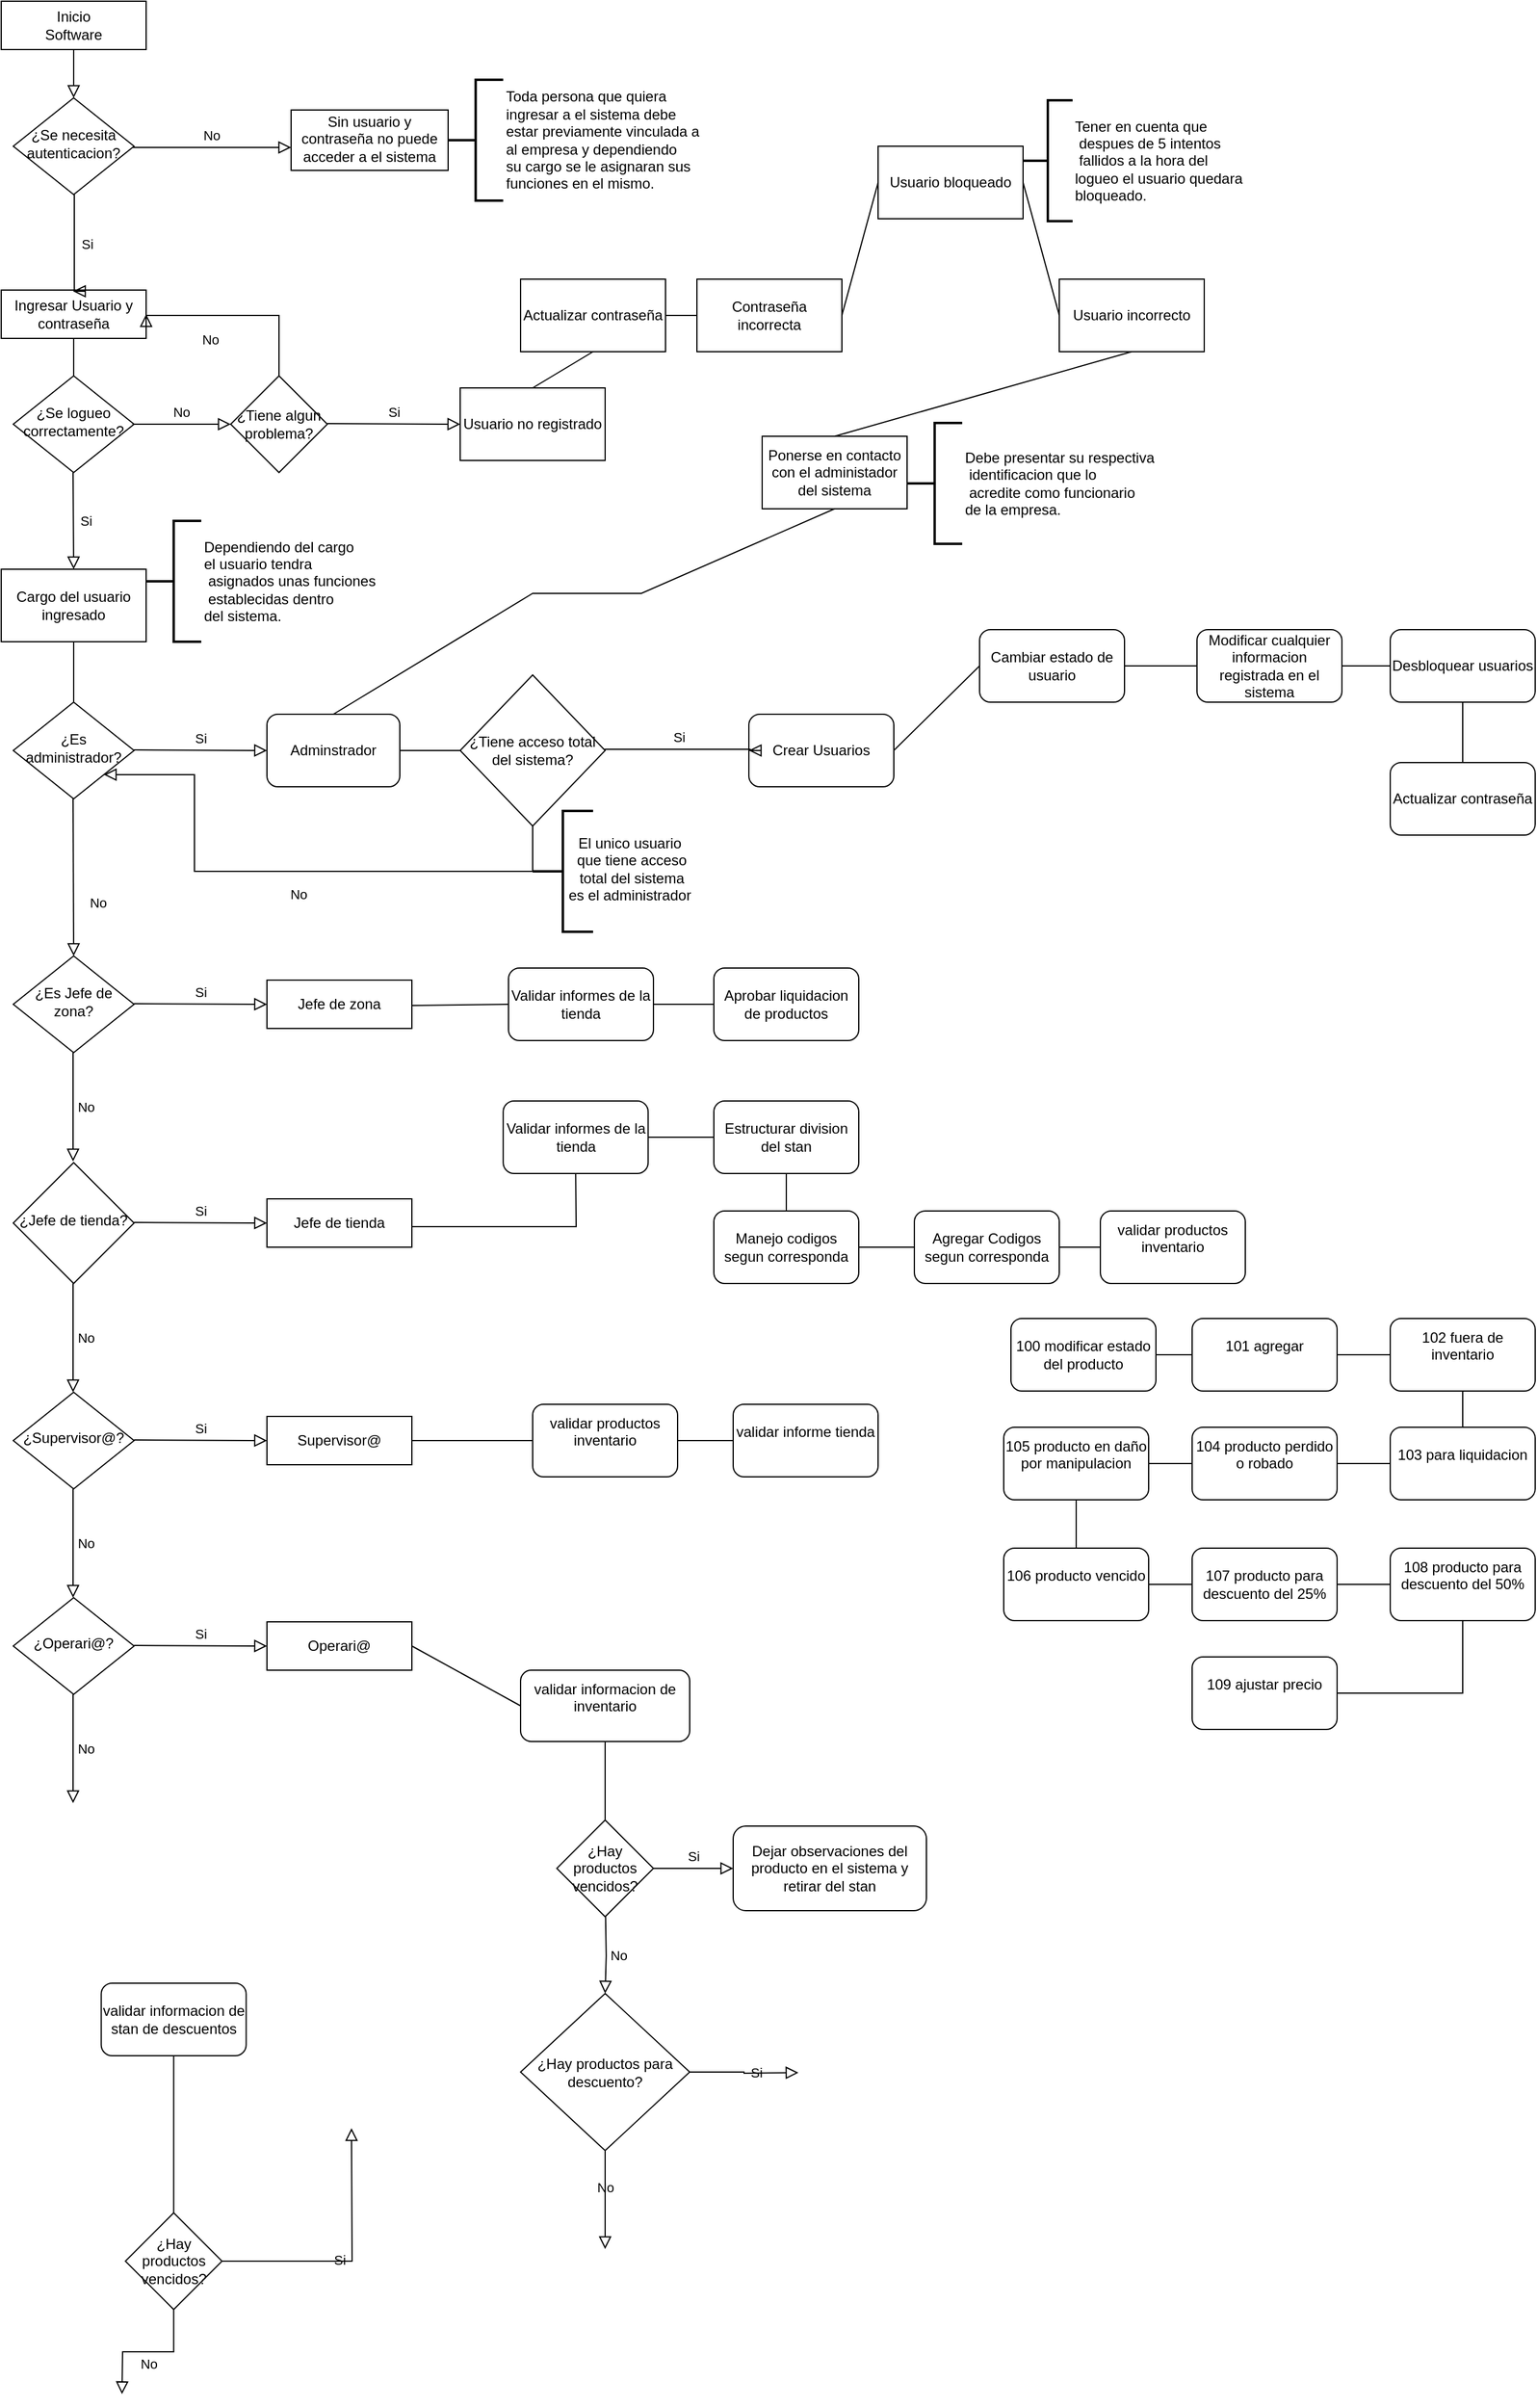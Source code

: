 <mxfile version="20.8.16" type="device"><diagram id="C5RBs43oDa-KdzZeNtuy" name="Page-1"><mxGraphModel dx="1551" dy="911" grid="1" gridSize="10" guides="1" tooltips="1" connect="1" arrows="1" fold="1" page="1" pageScale="1" pageWidth="827" pageHeight="1169" math="0" shadow="0"><root><mxCell id="WIyWlLk6GJQsqaUBKTNV-0"/><mxCell id="WIyWlLk6GJQsqaUBKTNV-1" parent="WIyWlLk6GJQsqaUBKTNV-0"/><mxCell id="WIyWlLk6GJQsqaUBKTNV-5" value="No" style="edgeStyle=orthogonalEdgeStyle;rounded=0;html=1;jettySize=auto;orthogonalLoop=1;fontSize=11;endArrow=block;endFill=0;endSize=8;strokeWidth=1;shadow=0;labelBackgroundColor=none;" parent="WIyWlLk6GJQsqaUBKTNV-1" source="WIyWlLk6GJQsqaUBKTNV-6" edge="1"><mxGeometry y="10" relative="1" as="geometry"><mxPoint as="offset"/><mxPoint x="280" y="161" as="targetPoint"/><Array as="points"><mxPoint x="218.75" y="161"/><mxPoint x="218.75" y="161"/></Array></mxGeometry></mxCell><mxCell id="WIyWlLk6GJQsqaUBKTNV-2" value="" style="rounded=0;html=1;jettySize=auto;orthogonalLoop=1;fontSize=11;endArrow=block;endFill=0;endSize=8;strokeWidth=1;shadow=0;labelBackgroundColor=none;edgeStyle=orthogonalEdgeStyle;" parent="WIyWlLk6GJQsqaUBKTNV-1" source="WIyWlLk6GJQsqaUBKTNV-3" target="WIyWlLk6GJQsqaUBKTNV-6" edge="1"><mxGeometry relative="1" as="geometry"/></mxCell><mxCell id="WIyWlLk6GJQsqaUBKTNV-3" value="Inicio&lt;br&gt;Software" style="rounded=0;whiteSpace=wrap;html=1;fontSize=12;glass=0;strokeWidth=1;shadow=0;" parent="WIyWlLk6GJQsqaUBKTNV-1" vertex="1"><mxGeometry x="40" y="40" width="120" height="40" as="geometry"/></mxCell><mxCell id="WIyWlLk6GJQsqaUBKTNV-6" value="¿Se necesita&lt;br&gt;autenticacion?" style="rhombus;whiteSpace=wrap;html=1;shadow=0;fontFamily=Helvetica;fontSize=12;align=center;strokeWidth=1;spacing=6;spacingTop=-4;rounded=0;" parent="WIyWlLk6GJQsqaUBKTNV-1" vertex="1"><mxGeometry x="50" y="120" width="100" height="80" as="geometry"/></mxCell><mxCell id="WIyWlLk6GJQsqaUBKTNV-8" value="No" style="rounded=0;html=1;jettySize=auto;orthogonalLoop=1;fontSize=11;endArrow=block;endFill=0;endSize=8;strokeWidth=1;shadow=0;labelBackgroundColor=none;edgeStyle=orthogonalEdgeStyle;entryX=0.5;entryY=0;entryDx=0;entryDy=0;" parent="WIyWlLk6GJQsqaUBKTNV-1" target="AywDDkp_GSxZRNibe_a4-70" edge="1"><mxGeometry x="0.333" y="20" relative="1" as="geometry"><mxPoint as="offset"/><mxPoint x="99.5" y="699" as="sourcePoint"/><mxPoint x="99.5" y="759" as="targetPoint"/></mxGeometry></mxCell><mxCell id="WIyWlLk6GJQsqaUBKTNV-10" value="¿Es administrador?" style="rhombus;whiteSpace=wrap;html=1;shadow=0;fontFamily=Helvetica;fontSize=12;align=center;strokeWidth=1;spacing=6;spacingTop=-4;rounded=0;" parent="WIyWlLk6GJQsqaUBKTNV-1" vertex="1"><mxGeometry x="50" y="620" width="100" height="80" as="geometry"/></mxCell><mxCell id="WIyWlLk6GJQsqaUBKTNV-11" value="Jefe de tienda" style="rounded=0;whiteSpace=wrap;html=1;fontSize=12;glass=0;strokeWidth=1;shadow=0;" parent="WIyWlLk6GJQsqaUBKTNV-1" vertex="1"><mxGeometry x="260" y="1031" width="120" height="40" as="geometry"/></mxCell><mxCell id="AywDDkp_GSxZRNibe_a4-31" value="Jefe de zona" style="rounded=0;whiteSpace=wrap;html=1;fontSize=12;glass=0;strokeWidth=1;shadow=0;" parent="WIyWlLk6GJQsqaUBKTNV-1" vertex="1"><mxGeometry x="260" y="850" width="120" height="40" as="geometry"/></mxCell><mxCell id="AywDDkp_GSxZRNibe_a4-33" value="No" style="edgeStyle=orthogonalEdgeStyle;rounded=0;html=1;jettySize=auto;orthogonalLoop=1;fontSize=11;endArrow=block;endFill=0;endSize=8;strokeWidth=1;shadow=0;labelBackgroundColor=none;exitX=0.5;exitY=1;exitDx=0;exitDy=0;" parent="WIyWlLk6GJQsqaUBKTNV-1" edge="1"><mxGeometry y="10" relative="1" as="geometry"><mxPoint as="offset"/><mxPoint x="99.5" y="910" as="sourcePoint"/><mxPoint x="99.5" y="1000" as="targetPoint"/><Array as="points"><mxPoint x="99.5" y="940"/></Array></mxGeometry></mxCell><mxCell id="AywDDkp_GSxZRNibe_a4-42" value="Ingresar Usuario y contraseña" style="rounded=0;whiteSpace=wrap;html=1;fontSize=12;glass=0;strokeWidth=1;shadow=0;" parent="WIyWlLk6GJQsqaUBKTNV-1" vertex="1"><mxGeometry x="40" y="279" width="120" height="40" as="geometry"/></mxCell><mxCell id="AywDDkp_GSxZRNibe_a4-44" value="¿Se logueo correctamente?" style="rhombus;whiteSpace=wrap;html=1;shadow=0;fontFamily=Helvetica;fontSize=12;align=center;strokeWidth=1;spacing=6;spacingTop=-4;rounded=0;" parent="WIyWlLk6GJQsqaUBKTNV-1" vertex="1"><mxGeometry x="50" y="350" width="100" height="80" as="geometry"/></mxCell><mxCell id="AywDDkp_GSxZRNibe_a4-46" value="Si" style="edgeStyle=orthogonalEdgeStyle;rounded=0;html=1;jettySize=auto;orthogonalLoop=1;fontSize=11;endArrow=block;endFill=0;endSize=8;strokeWidth=1;shadow=0;labelBackgroundColor=none;" parent="WIyWlLk6GJQsqaUBKTNV-1" edge="1"><mxGeometry y="10" relative="1" as="geometry"><mxPoint as="offset"/><mxPoint x="99.5" y="431" as="sourcePoint"/><mxPoint x="100" y="510" as="targetPoint"/><Array as="points"><mxPoint x="99.5" y="430"/></Array></mxGeometry></mxCell><mxCell id="AywDDkp_GSxZRNibe_a4-48" value="¿Supervisor@?" style="rhombus;whiteSpace=wrap;html=1;shadow=0;fontFamily=Helvetica;fontSize=12;align=center;strokeWidth=1;spacing=6;spacingTop=-4;rounded=0;" parent="WIyWlLk6GJQsqaUBKTNV-1" vertex="1"><mxGeometry x="50" y="1191" width="100" height="80" as="geometry"/></mxCell><mxCell id="AywDDkp_GSxZRNibe_a4-49" value="Sin usuario y contraseña no puede acceder a el sistema" style="rounded=0;whiteSpace=wrap;html=1;fontSize=12;glass=0;strokeWidth=1;shadow=0;verticalAlign=middle;align=center;spacingTop=1;spacing=2;spacingBottom=3;" parent="WIyWlLk6GJQsqaUBKTNV-1" vertex="1"><mxGeometry x="280" y="130" width="130" height="50" as="geometry"/></mxCell><mxCell id="AywDDkp_GSxZRNibe_a4-51" value="Si" style="edgeStyle=orthogonalEdgeStyle;rounded=0;html=1;jettySize=auto;orthogonalLoop=1;fontSize=11;endArrow=block;endFill=0;endSize=8;strokeWidth=1;shadow=0;labelBackgroundColor=none;" parent="WIyWlLk6GJQsqaUBKTNV-1" edge="1"><mxGeometry y="10" relative="1" as="geometry"><mxPoint as="offset"/><mxPoint x="100.5" y="200" as="sourcePoint"/><mxPoint x="99.5" y="280" as="targetPoint"/><Array as="points"><mxPoint x="100.5" y="261"/><mxPoint x="100.5" y="270"/></Array></mxGeometry></mxCell><mxCell id="AywDDkp_GSxZRNibe_a4-55" value="No" style="edgeStyle=orthogonalEdgeStyle;rounded=0;html=1;jettySize=auto;orthogonalLoop=1;fontSize=11;endArrow=block;endFill=0;endSize=8;strokeWidth=1;shadow=0;labelBackgroundColor=none;" parent="WIyWlLk6GJQsqaUBKTNV-1" edge="1"><mxGeometry y="10" relative="1" as="geometry"><mxPoint as="offset"/><mxPoint x="148.75" y="390" as="sourcePoint"/><mxPoint x="230" y="390" as="targetPoint"/><Array as="points"><mxPoint x="218.75" y="390"/><mxPoint x="218.75" y="390"/></Array></mxGeometry></mxCell><mxCell id="AywDDkp_GSxZRNibe_a4-64" value="Cargo del usuario ingresado" style="rounded=0;whiteSpace=wrap;html=1;" parent="WIyWlLk6GJQsqaUBKTNV-1" vertex="1"><mxGeometry x="40" y="510" width="120" height="60" as="geometry"/></mxCell><mxCell id="AywDDkp_GSxZRNibe_a4-66" value="" style="endArrow=none;html=1;rounded=0;labelBackgroundColor=none;labelBorderColor=none;endSize=8;exitX=0.5;exitY=0;exitDx=0;exitDy=0;" parent="WIyWlLk6GJQsqaUBKTNV-1" source="WIyWlLk6GJQsqaUBKTNV-10" edge="1"><mxGeometry width="50" height="50" relative="1" as="geometry"><mxPoint x="50" y="620" as="sourcePoint"/><mxPoint x="100" y="570" as="targetPoint"/></mxGeometry></mxCell><mxCell id="AywDDkp_GSxZRNibe_a4-67" value="" style="endArrow=none;html=1;rounded=0;labelBackgroundColor=none;labelBorderColor=none;endSize=8;exitX=0.5;exitY=0;exitDx=0;exitDy=0;" parent="WIyWlLk6GJQsqaUBKTNV-1" source="AywDDkp_GSxZRNibe_a4-44" edge="1"><mxGeometry width="50" height="50" relative="1" as="geometry"><mxPoint x="50" y="369" as="sourcePoint"/><mxPoint x="100" y="319" as="targetPoint"/></mxGeometry></mxCell><mxCell id="AywDDkp_GSxZRNibe_a4-69" value="Si" style="edgeStyle=orthogonalEdgeStyle;rounded=0;html=1;jettySize=auto;orthogonalLoop=1;fontSize=11;endArrow=block;endFill=0;endSize=8;strokeWidth=1;shadow=0;labelBackgroundColor=none;" parent="WIyWlLk6GJQsqaUBKTNV-1" edge="1"><mxGeometry y="10" relative="1" as="geometry"><mxPoint as="offset"/><mxPoint x="150" y="659.5" as="sourcePoint"/><mxPoint x="260" y="660" as="targetPoint"/><Array as="points"><mxPoint x="150" y="659.5"/></Array></mxGeometry></mxCell><mxCell id="AywDDkp_GSxZRNibe_a4-70" value="¿Es Jefe de zona?" style="rhombus;whiteSpace=wrap;html=1;shadow=0;fontFamily=Helvetica;fontSize=12;align=center;strokeWidth=1;spacing=6;spacingTop=-4;rounded=0;" parent="WIyWlLk6GJQsqaUBKTNV-1" vertex="1"><mxGeometry x="50" y="830" width="100" height="80" as="geometry"/></mxCell><mxCell id="AywDDkp_GSxZRNibe_a4-71" value="¿Jefe de tienda?" style="rhombus;whiteSpace=wrap;html=1;shadow=0;fontFamily=Helvetica;fontSize=12;align=center;strokeWidth=1;spacing=6;spacingTop=-4;rounded=0;" parent="WIyWlLk6GJQsqaUBKTNV-1" vertex="1"><mxGeometry x="50" y="1001" width="100" height="100" as="geometry"/></mxCell><mxCell id="AywDDkp_GSxZRNibe_a4-72" value="Si" style="edgeStyle=orthogonalEdgeStyle;rounded=0;html=1;jettySize=auto;orthogonalLoop=1;fontSize=11;endArrow=block;endFill=0;endSize=8;strokeWidth=1;shadow=0;labelBackgroundColor=none;" parent="WIyWlLk6GJQsqaUBKTNV-1" edge="1"><mxGeometry y="10" relative="1" as="geometry"><mxPoint as="offset"/><mxPoint x="150" y="1050.5" as="sourcePoint"/><mxPoint x="260" y="1051" as="targetPoint"/><Array as="points"><mxPoint x="150" y="1050.5"/></Array></mxGeometry></mxCell><mxCell id="AywDDkp_GSxZRNibe_a4-73" value="Ponerse en contacto con el administador del sistema" style="rounded=0;whiteSpace=wrap;html=1;" parent="WIyWlLk6GJQsqaUBKTNV-1" vertex="1"><mxGeometry x="670" y="400" width="120" height="60" as="geometry"/></mxCell><mxCell id="AywDDkp_GSxZRNibe_a4-74" value="" style="endArrow=none;html=1;rounded=0;labelBackgroundColor=none;labelBorderColor=none;endSize=8;entryX=0.5;entryY=0;entryDx=0;entryDy=0;exitX=0.5;exitY=1;exitDx=0;exitDy=0;" parent="WIyWlLk6GJQsqaUBKTNV-1" source="NuuRzD-1dAyVpYUqXHsM-1" target="AywDDkp_GSxZRNibe_a4-73" edge="1"><mxGeometry width="50" height="50" relative="1" as="geometry"><mxPoint x="690" y="380" as="sourcePoint"/><mxPoint x="690" y="390" as="targetPoint"/></mxGeometry></mxCell><mxCell id="AywDDkp_GSxZRNibe_a4-75" value="" style="endArrow=none;html=1;rounded=0;labelBackgroundColor=none;labelBorderColor=none;endSize=8;entryX=0.5;entryY=1;entryDx=0;entryDy=0;exitX=0.5;exitY=0;exitDx=0;exitDy=0;" parent="WIyWlLk6GJQsqaUBKTNV-1" source="NuuRzD-1dAyVpYUqXHsM-20" target="AywDDkp_GSxZRNibe_a4-73" edge="1"><mxGeometry width="50" height="50" relative="1" as="geometry"><mxPoint x="430" y="620" as="sourcePoint"/><mxPoint x="500" y="610" as="targetPoint"/><Array as="points"><mxPoint x="480" y="530"/><mxPoint x="570" y="530"/></Array></mxGeometry></mxCell><mxCell id="AywDDkp_GSxZRNibe_a4-76" value="Si" style="edgeStyle=orthogonalEdgeStyle;rounded=0;html=1;jettySize=auto;orthogonalLoop=1;fontSize=11;endArrow=block;endFill=0;endSize=8;strokeWidth=1;shadow=0;labelBackgroundColor=none;" parent="WIyWlLk6GJQsqaUBKTNV-1" edge="1"><mxGeometry y="10" relative="1" as="geometry"><mxPoint as="offset"/><mxPoint x="150" y="869.5" as="sourcePoint"/><mxPoint x="260" y="870" as="targetPoint"/><Array as="points"><mxPoint x="150" y="869.5"/></Array></mxGeometry></mxCell><mxCell id="AywDDkp_GSxZRNibe_a4-84" value="No" style="edgeStyle=orthogonalEdgeStyle;rounded=0;html=1;jettySize=auto;orthogonalLoop=1;fontSize=11;endArrow=block;endFill=0;endSize=8;strokeWidth=1;shadow=0;labelBackgroundColor=none;exitX=0.5;exitY=1;exitDx=0;exitDy=0;" parent="WIyWlLk6GJQsqaUBKTNV-1" edge="1"><mxGeometry y="10" relative="1" as="geometry"><mxPoint as="offset"/><mxPoint x="99.5" y="1101" as="sourcePoint"/><mxPoint x="99.5" y="1191" as="targetPoint"/><Array as="points"><mxPoint x="99.5" y="1131"/></Array></mxGeometry></mxCell><mxCell id="cdywGswCyB3zJ13RtOUI-12" value="No" style="edgeStyle=orthogonalEdgeStyle;rounded=0;html=1;jettySize=auto;orthogonalLoop=1;fontSize=11;endArrow=block;endFill=0;endSize=8;strokeWidth=1;shadow=0;labelBackgroundColor=none;exitX=0.5;exitY=1;exitDx=0;exitDy=0;" parent="WIyWlLk6GJQsqaUBKTNV-1" edge="1"><mxGeometry y="10" relative="1" as="geometry"><mxPoint as="offset"/><mxPoint x="99.5" y="1271" as="sourcePoint"/><mxPoint x="99.5" y="1361" as="targetPoint"/><Array as="points"><mxPoint x="99.5" y="1301"/></Array></mxGeometry></mxCell><mxCell id="cdywGswCyB3zJ13RtOUI-13" value="Supervisor@" style="rounded=0;whiteSpace=wrap;html=1;fontSize=12;glass=0;strokeWidth=1;shadow=0;" parent="WIyWlLk6GJQsqaUBKTNV-1" vertex="1"><mxGeometry x="260" y="1211" width="120" height="40" as="geometry"/></mxCell><mxCell id="cdywGswCyB3zJ13RtOUI-15" value="Si" style="edgeStyle=orthogonalEdgeStyle;rounded=0;html=1;jettySize=auto;orthogonalLoop=1;fontSize=11;endArrow=block;endFill=0;endSize=8;strokeWidth=1;shadow=0;labelBackgroundColor=none;" parent="WIyWlLk6GJQsqaUBKTNV-1" edge="1"><mxGeometry y="10" relative="1" as="geometry"><mxPoint as="offset"/><mxPoint x="150" y="1230.5" as="sourcePoint"/><mxPoint x="260" y="1231" as="targetPoint"/><Array as="points"><mxPoint x="150" y="1230.5"/></Array></mxGeometry></mxCell><mxCell id="cdywGswCyB3zJ13RtOUI-16" value="Debe presentar su respectiva&lt;br&gt;&amp;nbsp;identificacion que lo&lt;br&gt;&amp;nbsp;acredite como funcionario&amp;nbsp;&lt;br&gt;de la empresa." style="strokeWidth=2;html=1;shape=mxgraph.flowchart.annotation_2;align=left;labelPosition=right;pointerEvents=1;rounded=0;rotation=0;" parent="WIyWlLk6GJQsqaUBKTNV-1" vertex="1"><mxGeometry x="790" y="389" width="45.61" height="100" as="geometry"/></mxCell><mxCell id="cdywGswCyB3zJ13RtOUI-19" value="Toda persona que quiera &lt;br&gt;ingresar a el sistema debe &lt;br&gt;estar previamente vinculada a &lt;br&gt;al empresa y dependiendo &lt;br&gt;su cargo se le asignaran sus&lt;br&gt;funciones en el mismo." style="strokeWidth=2;html=1;shape=mxgraph.flowchart.annotation_2;align=left;labelPosition=right;pointerEvents=1;rounded=0;rotation=0;" parent="WIyWlLk6GJQsqaUBKTNV-1" vertex="1"><mxGeometry x="410" y="105" width="45.61" height="100" as="geometry"/></mxCell><mxCell id="cdywGswCyB3zJ13RtOUI-20" value="¿Operari@?" style="rhombus;whiteSpace=wrap;html=1;shadow=0;fontFamily=Helvetica;fontSize=12;align=center;strokeWidth=1;spacing=6;spacingTop=-4;rounded=0;" parent="WIyWlLk6GJQsqaUBKTNV-1" vertex="1"><mxGeometry x="50" y="1361" width="100" height="80" as="geometry"/></mxCell><mxCell id="cdywGswCyB3zJ13RtOUI-21" value="No" style="edgeStyle=orthogonalEdgeStyle;rounded=0;html=1;jettySize=auto;orthogonalLoop=1;fontSize=11;endArrow=block;endFill=0;endSize=8;strokeWidth=1;shadow=0;labelBackgroundColor=none;exitX=0.5;exitY=1;exitDx=0;exitDy=0;" parent="WIyWlLk6GJQsqaUBKTNV-1" edge="1"><mxGeometry y="10" relative="1" as="geometry"><mxPoint as="offset"/><mxPoint x="99.5" y="1441" as="sourcePoint"/><mxPoint x="99.5" y="1531" as="targetPoint"/><Array as="points"><mxPoint x="99.5" y="1471"/></Array></mxGeometry></mxCell><mxCell id="cdywGswCyB3zJ13RtOUI-22" value="Operari@" style="rounded=0;whiteSpace=wrap;html=1;fontSize=12;glass=0;strokeWidth=1;shadow=0;" parent="WIyWlLk6GJQsqaUBKTNV-1" vertex="1"><mxGeometry x="260" y="1381" width="120" height="40" as="geometry"/></mxCell><mxCell id="cdywGswCyB3zJ13RtOUI-24" value="Si" style="edgeStyle=orthogonalEdgeStyle;rounded=0;html=1;jettySize=auto;orthogonalLoop=1;fontSize=11;endArrow=block;endFill=0;endSize=8;strokeWidth=1;shadow=0;labelBackgroundColor=none;" parent="WIyWlLk6GJQsqaUBKTNV-1" edge="1"><mxGeometry y="10" relative="1" as="geometry"><mxPoint as="offset"/><mxPoint x="150" y="1400.5" as="sourcePoint"/><mxPoint x="260" y="1401" as="targetPoint"/><Array as="points"><mxPoint x="150" y="1400.5"/></Array></mxGeometry></mxCell><mxCell id="cdywGswCyB3zJ13RtOUI-26" value="Tener en cuenta que&lt;br&gt;&amp;nbsp;despues de 5 intentos&lt;br&gt;&amp;nbsp;fallidos a la hora del &lt;br&gt;logueo el usuario quedara &lt;br&gt;bloqueado." style="strokeWidth=2;html=1;shape=mxgraph.flowchart.annotation_2;align=left;labelPosition=right;pointerEvents=1;rounded=0;rotation=0;verticalAlign=middle;direction=east;" parent="WIyWlLk6GJQsqaUBKTNV-1" vertex="1"><mxGeometry x="886" y="122" width="41" height="100" as="geometry"/></mxCell><mxCell id="cdywGswCyB3zJ13RtOUI-27" value="Dependiendo del cargo &lt;br&gt;el usuario tendra&lt;br&gt;&amp;nbsp;asignados unas funciones&lt;br&gt;&amp;nbsp;establecidas dentro &lt;br&gt;del sistema." style="strokeWidth=2;html=1;shape=mxgraph.flowchart.annotation_2;align=left;labelPosition=right;pointerEvents=1;rounded=0;rotation=0;" parent="WIyWlLk6GJQsqaUBKTNV-1" vertex="1"><mxGeometry x="160" y="470" width="45.61" height="100" as="geometry"/></mxCell><mxCell id="cdywGswCyB3zJ13RtOUI-28" value="" style="endArrow=none;html=1;rounded=0;entryX=0;entryY=0.5;entryDx=0;entryDy=0;" parent="WIyWlLk6GJQsqaUBKTNV-1" target="NuuRzD-1dAyVpYUqXHsM-13" edge="1"><mxGeometry width="50" height="50" relative="1" as="geometry"><mxPoint x="380" y="871" as="sourcePoint"/><mxPoint x="540" y="871" as="targetPoint"/></mxGeometry></mxCell><mxCell id="cdywGswCyB3zJ13RtOUI-36" value="" style="endArrow=none;html=1;rounded=0;entryX=0.5;entryY=1;entryDx=0;entryDy=0;" parent="WIyWlLk6GJQsqaUBKTNV-1" target="NuuRzD-1dAyVpYUqXHsM-36" edge="1"><mxGeometry width="50" height="50" relative="1" as="geometry"><mxPoint x="380" y="1054" as="sourcePoint"/><mxPoint x="540" y="1054" as="targetPoint"/><Array as="points"><mxPoint x="516" y="1054"/></Array></mxGeometry></mxCell><mxCell id="NuuRzD-1dAyVpYUqXHsM-0" value="Usuario no registrado" style="rounded=0;whiteSpace=wrap;html=1;" parent="WIyWlLk6GJQsqaUBKTNV-1" vertex="1"><mxGeometry x="420" y="360" width="120" height="60" as="geometry"/></mxCell><mxCell id="NuuRzD-1dAyVpYUqXHsM-1" value="Usuario incorrecto" style="rounded=0;whiteSpace=wrap;html=1;" parent="WIyWlLk6GJQsqaUBKTNV-1" vertex="1"><mxGeometry x="916" y="270" width="120" height="60" as="geometry"/></mxCell><mxCell id="NuuRzD-1dAyVpYUqXHsM-2" value="Contraseña incorrecta" style="rounded=0;whiteSpace=wrap;html=1;" parent="WIyWlLk6GJQsqaUBKTNV-1" vertex="1"><mxGeometry x="616" y="270" width="120" height="60" as="geometry"/></mxCell><mxCell id="NuuRzD-1dAyVpYUqXHsM-3" value="Actualizar contraseña" style="rounded=0;whiteSpace=wrap;html=1;" parent="WIyWlLk6GJQsqaUBKTNV-1" vertex="1"><mxGeometry x="470" y="270" width="120" height="60" as="geometry"/></mxCell><mxCell id="NuuRzD-1dAyVpYUqXHsM-4" value="Usuario bloqueado" style="rounded=0;whiteSpace=wrap;html=1;" parent="WIyWlLk6GJQsqaUBKTNV-1" vertex="1"><mxGeometry x="766" y="160" width="120" height="60" as="geometry"/></mxCell><mxCell id="NuuRzD-1dAyVpYUqXHsM-5" value="" style="endArrow=none;html=1;rounded=0;entryX=0.5;entryY=1;entryDx=0;entryDy=0;exitX=0.5;exitY=0;exitDx=0;exitDy=0;" parent="WIyWlLk6GJQsqaUBKTNV-1" source="NuuRzD-1dAyVpYUqXHsM-0" target="NuuRzD-1dAyVpYUqXHsM-3" edge="1"><mxGeometry width="50" height="50" relative="1" as="geometry"><mxPoint x="580" y="430" as="sourcePoint"/><mxPoint x="630" y="380" as="targetPoint"/></mxGeometry></mxCell><mxCell id="NuuRzD-1dAyVpYUqXHsM-6" value="" style="endArrow=none;html=1;rounded=0;entryX=0;entryY=0.5;entryDx=0;entryDy=0;exitX=1;exitY=0.5;exitDx=0;exitDy=0;" parent="WIyWlLk6GJQsqaUBKTNV-1" source="NuuRzD-1dAyVpYUqXHsM-3" target="NuuRzD-1dAyVpYUqXHsM-2" edge="1"><mxGeometry width="50" height="50" relative="1" as="geometry"><mxPoint x="616" y="390" as="sourcePoint"/><mxPoint x="666" y="340" as="targetPoint"/></mxGeometry></mxCell><mxCell id="NuuRzD-1dAyVpYUqXHsM-7" value="" style="endArrow=none;html=1;rounded=0;entryX=0;entryY=0.5;entryDx=0;entryDy=0;exitX=1;exitY=0.5;exitDx=0;exitDy=0;" parent="WIyWlLk6GJQsqaUBKTNV-1" source="NuuRzD-1dAyVpYUqXHsM-2" target="NuuRzD-1dAyVpYUqXHsM-4" edge="1"><mxGeometry width="50" height="50" relative="1" as="geometry"><mxPoint x="716" y="380" as="sourcePoint"/><mxPoint x="766" y="330" as="targetPoint"/></mxGeometry></mxCell><mxCell id="NuuRzD-1dAyVpYUqXHsM-8" value="" style="endArrow=none;html=1;rounded=0;entryX=0;entryY=0.5;entryDx=0;entryDy=0;exitX=1;exitY=0.5;exitDx=0;exitDy=0;" parent="WIyWlLk6GJQsqaUBKTNV-1" source="NuuRzD-1dAyVpYUqXHsM-4" target="NuuRzD-1dAyVpYUqXHsM-1" edge="1"><mxGeometry width="50" height="50" relative="1" as="geometry"><mxPoint x="850" y="390" as="sourcePoint"/><mxPoint x="900" y="340" as="targetPoint"/></mxGeometry></mxCell><mxCell id="NuuRzD-1dAyVpYUqXHsM-10" value="¿Tiene algun problema?" style="rhombus;whiteSpace=wrap;html=1;rounded=0;" parent="WIyWlLk6GJQsqaUBKTNV-1" vertex="1"><mxGeometry x="230" y="350" width="80" height="80" as="geometry"/></mxCell><mxCell id="NuuRzD-1dAyVpYUqXHsM-11" value="Si" style="edgeStyle=orthogonalEdgeStyle;rounded=0;html=1;jettySize=auto;orthogonalLoop=1;fontSize=11;endArrow=block;endFill=0;endSize=8;strokeWidth=1;shadow=0;labelBackgroundColor=none;" parent="WIyWlLk6GJQsqaUBKTNV-1" edge="1"><mxGeometry y="10" relative="1" as="geometry"><mxPoint as="offset"/><mxPoint x="310" y="389.5" as="sourcePoint"/><mxPoint x="420" y="390" as="targetPoint"/><Array as="points"><mxPoint x="310" y="389.5"/></Array></mxGeometry></mxCell><mxCell id="NuuRzD-1dAyVpYUqXHsM-12" value="No" style="rounded=0;html=1;jettySize=auto;orthogonalLoop=1;fontSize=11;endArrow=block;endFill=0;endSize=8;strokeWidth=1;shadow=0;labelBackgroundColor=none;edgeStyle=orthogonalEdgeStyle;entryX=1;entryY=0.5;entryDx=0;entryDy=0;" parent="WIyWlLk6GJQsqaUBKTNV-1" target="AywDDkp_GSxZRNibe_a4-42" edge="1"><mxGeometry x="0.333" y="20" relative="1" as="geometry"><mxPoint as="offset"/><mxPoint x="270" y="350" as="sourcePoint"/><mxPoint x="210" y="220" as="targetPoint"/><Array as="points"><mxPoint x="270" y="300"/></Array></mxGeometry></mxCell><mxCell id="NuuRzD-1dAyVpYUqXHsM-13" value="Validar informes de la tienda" style="rounded=1;whiteSpace=wrap;html=1;" parent="WIyWlLk6GJQsqaUBKTNV-1" vertex="1"><mxGeometry x="460" y="840" width="120" height="60" as="geometry"/></mxCell><mxCell id="NuuRzD-1dAyVpYUqXHsM-14" value="Crear Usuarios" style="rounded=1;whiteSpace=wrap;html=1;" parent="WIyWlLk6GJQsqaUBKTNV-1" vertex="1"><mxGeometry x="659" y="630" width="120" height="60" as="geometry"/></mxCell><mxCell id="NuuRzD-1dAyVpYUqXHsM-15" value="Cambiar estado de usuario" style="rounded=1;whiteSpace=wrap;html=1;" parent="WIyWlLk6GJQsqaUBKTNV-1" vertex="1"><mxGeometry x="850" y="560" width="120" height="60" as="geometry"/></mxCell><mxCell id="NuuRzD-1dAyVpYUqXHsM-16" value="Modificar cualquier informacion registrada en el sistema" style="rounded=1;whiteSpace=wrap;html=1;" parent="WIyWlLk6GJQsqaUBKTNV-1" vertex="1"><mxGeometry x="1030" y="560" width="120" height="60" as="geometry"/></mxCell><mxCell id="NuuRzD-1dAyVpYUqXHsM-17" value="Actualizar contraseña" style="rounded=1;whiteSpace=wrap;html=1;" parent="WIyWlLk6GJQsqaUBKTNV-1" vertex="1"><mxGeometry x="1190" y="670" width="120" height="60" as="geometry"/></mxCell><mxCell id="NuuRzD-1dAyVpYUqXHsM-18" value="Desbloquear usuarios" style="rounded=1;whiteSpace=wrap;html=1;" parent="WIyWlLk6GJQsqaUBKTNV-1" vertex="1"><mxGeometry x="1190" y="560" width="120" height="60" as="geometry"/></mxCell><mxCell id="NuuRzD-1dAyVpYUqXHsM-19" value="¿Tiene acceso total del sistema?" style="rhombus;whiteSpace=wrap;html=1;" parent="WIyWlLk6GJQsqaUBKTNV-1" vertex="1"><mxGeometry x="420" y="597.5" width="120" height="125" as="geometry"/></mxCell><mxCell id="NuuRzD-1dAyVpYUqXHsM-20" value="Adminstrador" style="rounded=1;whiteSpace=wrap;html=1;" parent="WIyWlLk6GJQsqaUBKTNV-1" vertex="1"><mxGeometry x="260" y="630" width="110" height="60" as="geometry"/></mxCell><mxCell id="NuuRzD-1dAyVpYUqXHsM-21" value="" style="endArrow=none;html=1;rounded=0;entryX=0;entryY=0.5;entryDx=0;entryDy=0;exitX=1;exitY=0.5;exitDx=0;exitDy=0;" parent="WIyWlLk6GJQsqaUBKTNV-1" source="NuuRzD-1dAyVpYUqXHsM-20" target="NuuRzD-1dAyVpYUqXHsM-19" edge="1"><mxGeometry width="50" height="50" relative="1" as="geometry"><mxPoint x="710" y="660" as="sourcePoint"/><mxPoint x="760" y="610" as="targetPoint"/></mxGeometry></mxCell><mxCell id="NuuRzD-1dAyVpYUqXHsM-23" value="Si" style="edgeStyle=orthogonalEdgeStyle;rounded=0;html=1;jettySize=auto;orthogonalLoop=1;fontSize=11;endArrow=block;endFill=0;endSize=8;strokeWidth=1;shadow=0;labelBackgroundColor=none;entryX=0;entryY=0.5;entryDx=0;entryDy=0;" parent="WIyWlLk6GJQsqaUBKTNV-1" target="NuuRzD-1dAyVpYUqXHsM-14" edge="1"><mxGeometry y="10" relative="1" as="geometry"><mxPoint as="offset"/><mxPoint x="540" y="660" as="sourcePoint"/><mxPoint x="650" y="660" as="targetPoint"/><Array as="points"><mxPoint x="660" y="659"/></Array></mxGeometry></mxCell><mxCell id="NuuRzD-1dAyVpYUqXHsM-25" value="" style="endArrow=none;html=1;rounded=0;entryX=0;entryY=0.5;entryDx=0;entryDy=0;exitX=1;exitY=0.5;exitDx=0;exitDy=0;" parent="WIyWlLk6GJQsqaUBKTNV-1" source="NuuRzD-1dAyVpYUqXHsM-14" target="NuuRzD-1dAyVpYUqXHsM-15" edge="1"><mxGeometry width="50" height="50" relative="1" as="geometry"><mxPoint x="670" y="720" as="sourcePoint"/><mxPoint x="720" y="670" as="targetPoint"/></mxGeometry></mxCell><mxCell id="NuuRzD-1dAyVpYUqXHsM-26" value="" style="endArrow=none;html=1;rounded=0;entryX=0;entryY=0.5;entryDx=0;entryDy=0;exitX=1;exitY=0.5;exitDx=0;exitDy=0;" parent="WIyWlLk6GJQsqaUBKTNV-1" source="NuuRzD-1dAyVpYUqXHsM-15" target="NuuRzD-1dAyVpYUqXHsM-16" edge="1"><mxGeometry width="50" height="50" relative="1" as="geometry"><mxPoint x="670" y="720" as="sourcePoint"/><mxPoint x="720" y="670" as="targetPoint"/></mxGeometry></mxCell><mxCell id="NuuRzD-1dAyVpYUqXHsM-27" value="" style="endArrow=none;html=1;rounded=0;entryX=0;entryY=0.5;entryDx=0;entryDy=0;exitX=1;exitY=0.5;exitDx=0;exitDy=0;" parent="WIyWlLk6GJQsqaUBKTNV-1" source="NuuRzD-1dAyVpYUqXHsM-16" target="NuuRzD-1dAyVpYUqXHsM-18" edge="1"><mxGeometry width="50" height="50" relative="1" as="geometry"><mxPoint x="670" y="720" as="sourcePoint"/><mxPoint x="720" y="670" as="targetPoint"/></mxGeometry></mxCell><mxCell id="NuuRzD-1dAyVpYUqXHsM-28" value="" style="endArrow=none;html=1;rounded=0;entryX=0.5;entryY=1;entryDx=0;entryDy=0;exitX=0.5;exitY=0;exitDx=0;exitDy=0;" parent="WIyWlLk6GJQsqaUBKTNV-1" source="NuuRzD-1dAyVpYUqXHsM-17" target="NuuRzD-1dAyVpYUqXHsM-18" edge="1"><mxGeometry width="50" height="50" relative="1" as="geometry"><mxPoint x="670" y="720" as="sourcePoint"/><mxPoint x="720" y="670" as="targetPoint"/></mxGeometry></mxCell><mxCell id="NuuRzD-1dAyVpYUqXHsM-30" value="No" style="rounded=0;html=1;jettySize=auto;orthogonalLoop=1;fontSize=11;endArrow=block;endFill=0;endSize=8;strokeWidth=1;shadow=0;labelBackgroundColor=none;edgeStyle=orthogonalEdgeStyle;exitX=0.5;exitY=1;exitDx=0;exitDy=0;entryX=1;entryY=1;entryDx=0;entryDy=0;" parent="WIyWlLk6GJQsqaUBKTNV-1" source="NuuRzD-1dAyVpYUqXHsM-19" target="WIyWlLk6GJQsqaUBKTNV-10" edge="1"><mxGeometry x="-0.018" y="19" relative="1" as="geometry"><mxPoint as="offset"/><mxPoint x="480" y="821" as="sourcePoint"/><mxPoint x="310" y="720" as="targetPoint"/><Array as="points"><mxPoint x="480" y="760"/><mxPoint x="200" y="760"/><mxPoint x="200" y="680"/></Array></mxGeometry></mxCell><mxCell id="NuuRzD-1dAyVpYUqXHsM-31" value="" style="strokeWidth=2;html=1;shape=mxgraph.flowchart.annotation_2;align=left;labelPosition=right;pointerEvents=1;" parent="WIyWlLk6GJQsqaUBKTNV-1" vertex="1"><mxGeometry x="480" y="710" width="50" height="100" as="geometry"/></mxCell><mxCell id="NuuRzD-1dAyVpYUqXHsM-32" value="El unico usuario&lt;br&gt;&amp;nbsp;que tiene acceso&lt;br&gt;&amp;nbsp;total del sistema &lt;br&gt;es el administrador" style="text;html=1;align=center;verticalAlign=middle;resizable=0;points=[];autosize=1;strokeColor=none;fillColor=none;" parent="WIyWlLk6GJQsqaUBKTNV-1" vertex="1"><mxGeometry x="500" y="722.5" width="120" height="70" as="geometry"/></mxCell><mxCell id="NuuRzD-1dAyVpYUqXHsM-33" value="Aprobar liquidacion de productos" style="rounded=1;whiteSpace=wrap;html=1;" parent="WIyWlLk6GJQsqaUBKTNV-1" vertex="1"><mxGeometry x="630" y="840" width="120" height="60" as="geometry"/></mxCell><mxCell id="NuuRzD-1dAyVpYUqXHsM-34" value="" style="endArrow=none;html=1;rounded=0;entryX=0;entryY=0.5;entryDx=0;entryDy=0;exitX=1;exitY=0.5;exitDx=0;exitDy=0;" parent="WIyWlLk6GJQsqaUBKTNV-1" source="NuuRzD-1dAyVpYUqXHsM-13" target="NuuRzD-1dAyVpYUqXHsM-33" edge="1"><mxGeometry width="50" height="50" relative="1" as="geometry"><mxPoint x="520" y="920" as="sourcePoint"/><mxPoint x="570" y="870" as="targetPoint"/></mxGeometry></mxCell><mxCell id="NuuRzD-1dAyVpYUqXHsM-35" value="Estructurar division del stan" style="rounded=1;whiteSpace=wrap;html=1;" parent="WIyWlLk6GJQsqaUBKTNV-1" vertex="1"><mxGeometry x="630" y="950" width="120" height="60" as="geometry"/></mxCell><mxCell id="NuuRzD-1dAyVpYUqXHsM-36" value="Validar informes de la tienda" style="rounded=1;whiteSpace=wrap;html=1;" parent="WIyWlLk6GJQsqaUBKTNV-1" vertex="1"><mxGeometry x="455.61" y="950" width="120" height="60" as="geometry"/></mxCell><mxCell id="NuuRzD-1dAyVpYUqXHsM-37" value="Manejo codigos segun corresponda" style="rounded=1;whiteSpace=wrap;html=1;" parent="WIyWlLk6GJQsqaUBKTNV-1" vertex="1"><mxGeometry x="630" y="1041" width="120" height="60" as="geometry"/></mxCell><mxCell id="NuuRzD-1dAyVpYUqXHsM-38" value="Agregar Codigos segun corresponda" style="rounded=1;whiteSpace=wrap;html=1;" parent="WIyWlLk6GJQsqaUBKTNV-1" vertex="1"><mxGeometry x="796" y="1041" width="120" height="60" as="geometry"/></mxCell><mxCell id="NuuRzD-1dAyVpYUqXHsM-39" value="" style="endArrow=none;html=1;rounded=0;entryX=0;entryY=0.5;entryDx=0;entryDy=0;exitX=1;exitY=0.5;exitDx=0;exitDy=0;" parent="WIyWlLk6GJQsqaUBKTNV-1" source="NuuRzD-1dAyVpYUqXHsM-36" target="NuuRzD-1dAyVpYUqXHsM-35" edge="1"><mxGeometry width="50" height="50" relative="1" as="geometry"><mxPoint x="450" y="1030" as="sourcePoint"/><mxPoint x="500" y="980" as="targetPoint"/></mxGeometry></mxCell><mxCell id="NuuRzD-1dAyVpYUqXHsM-40" value="" style="endArrow=none;html=1;rounded=0;entryX=0.5;entryY=1;entryDx=0;entryDy=0;exitX=0.5;exitY=0;exitDx=0;exitDy=0;" parent="WIyWlLk6GJQsqaUBKTNV-1" source="NuuRzD-1dAyVpYUqXHsM-37" target="NuuRzD-1dAyVpYUqXHsM-35" edge="1"><mxGeometry width="50" height="50" relative="1" as="geometry"><mxPoint x="450" y="1030" as="sourcePoint"/><mxPoint x="500" y="980" as="targetPoint"/></mxGeometry></mxCell><mxCell id="NuuRzD-1dAyVpYUqXHsM-41" value="" style="endArrow=none;html=1;rounded=0;entryX=0;entryY=0.5;entryDx=0;entryDy=0;exitX=1;exitY=0.5;exitDx=0;exitDy=0;" parent="WIyWlLk6GJQsqaUBKTNV-1" source="NuuRzD-1dAyVpYUqXHsM-37" target="NuuRzD-1dAyVpYUqXHsM-38" edge="1"><mxGeometry width="50" height="50" relative="1" as="geometry"><mxPoint x="450" y="1030" as="sourcePoint"/><mxPoint x="500" y="980" as="targetPoint"/></mxGeometry></mxCell><mxCell id="NuuRzD-1dAyVpYUqXHsM-42" value="&lt;div&gt;validar productos inventario&lt;/div&gt;&lt;div&gt;&lt;br&gt;&lt;/div&gt;" style="rounded=1;whiteSpace=wrap;html=1;" parent="WIyWlLk6GJQsqaUBKTNV-1" vertex="1"><mxGeometry x="950" y="1041" width="120" height="60" as="geometry"/></mxCell><mxCell id="NuuRzD-1dAyVpYUqXHsM-43" value="&lt;div&gt;105 producto en daño por manipulacion&lt;/div&gt;&lt;div&gt;&lt;br&gt;&lt;/div&gt;" style="rounded=1;whiteSpace=wrap;html=1;" parent="WIyWlLk6GJQsqaUBKTNV-1" vertex="1"><mxGeometry x="870" y="1220" width="120" height="60" as="geometry"/></mxCell><mxCell id="NuuRzD-1dAyVpYUqXHsM-44" value="&lt;div&gt;104 producto perdido o robado&lt;/div&gt;&lt;div&gt;&lt;br&gt;&lt;/div&gt;" style="rounded=1;whiteSpace=wrap;html=1;" parent="WIyWlLk6GJQsqaUBKTNV-1" vertex="1"><mxGeometry x="1026" y="1220" width="120" height="60" as="geometry"/></mxCell><mxCell id="NuuRzD-1dAyVpYUqXHsM-45" value="&lt;div&gt;103 para liquidacion&lt;/div&gt;&lt;div&gt;&lt;br&gt;&lt;/div&gt;" style="rounded=1;whiteSpace=wrap;html=1;" parent="WIyWlLk6GJQsqaUBKTNV-1" vertex="1"><mxGeometry x="1190" y="1220" width="120" height="60" as="geometry"/></mxCell><mxCell id="NuuRzD-1dAyVpYUqXHsM-46" value="&lt;div&gt;102 fuera de inventario&lt;/div&gt;&lt;div&gt;&lt;br&gt;&lt;/div&gt;" style="rounded=1;whiteSpace=wrap;html=1;" parent="WIyWlLk6GJQsqaUBKTNV-1" vertex="1"><mxGeometry x="1190" y="1130" width="120" height="60" as="geometry"/></mxCell><mxCell id="NuuRzD-1dAyVpYUqXHsM-47" value="&lt;div&gt;101 agregar&lt;/div&gt;&lt;div&gt;&lt;br&gt;&lt;/div&gt;" style="rounded=1;whiteSpace=wrap;html=1;" parent="WIyWlLk6GJQsqaUBKTNV-1" vertex="1"><mxGeometry x="1026" y="1130" width="120" height="60" as="geometry"/></mxCell><mxCell id="NuuRzD-1dAyVpYUqXHsM-48" value="&lt;div&gt;100 modificar estado&lt;/div&gt;&lt;div&gt;del producto&lt;/div&gt;" style="rounded=1;whiteSpace=wrap;html=1;" parent="WIyWlLk6GJQsqaUBKTNV-1" vertex="1"><mxGeometry x="876" y="1130" width="120" height="60" as="geometry"/></mxCell><mxCell id="NuuRzD-1dAyVpYUqXHsM-49" value="&lt;div&gt;109 ajustar precio&lt;/div&gt;&lt;div&gt;&lt;br&gt;&lt;/div&gt;" style="rounded=1;whiteSpace=wrap;html=1;" parent="WIyWlLk6GJQsqaUBKTNV-1" vertex="1"><mxGeometry x="1026" y="1410" width="120" height="60" as="geometry"/></mxCell><mxCell id="NuuRzD-1dAyVpYUqXHsM-50" value="&lt;div&gt;108 producto para descuento del 50%&lt;/div&gt;&lt;div&gt;&lt;br&gt;&lt;/div&gt;" style="rounded=1;whiteSpace=wrap;html=1;" parent="WIyWlLk6GJQsqaUBKTNV-1" vertex="1"><mxGeometry x="1190" y="1320" width="120" height="60" as="geometry"/></mxCell><mxCell id="NuuRzD-1dAyVpYUqXHsM-51" value="107 producto para descuento del 25%" style="rounded=1;whiteSpace=wrap;html=1;" parent="WIyWlLk6GJQsqaUBKTNV-1" vertex="1"><mxGeometry x="1026" y="1320" width="120" height="60" as="geometry"/></mxCell><mxCell id="NuuRzD-1dAyVpYUqXHsM-52" value="&lt;div&gt;106 producto vencido&lt;/div&gt;&lt;div&gt;&lt;br&gt;&lt;/div&gt;" style="rounded=1;whiteSpace=wrap;html=1;" parent="WIyWlLk6GJQsqaUBKTNV-1" vertex="1"><mxGeometry x="870" y="1320" width="120" height="60" as="geometry"/></mxCell><mxCell id="NuuRzD-1dAyVpYUqXHsM-55" value="" style="endArrow=none;html=1;rounded=0;entryX=0;entryY=0.5;entryDx=0;entryDy=0;exitX=1;exitY=0.5;exitDx=0;exitDy=0;" parent="WIyWlLk6GJQsqaUBKTNV-1" source="NuuRzD-1dAyVpYUqXHsM-48" target="NuuRzD-1dAyVpYUqXHsM-47" edge="1"><mxGeometry width="50" height="50" relative="1" as="geometry"><mxPoint x="780" y="1251" as="sourcePoint"/><mxPoint x="830" y="1201" as="targetPoint"/></mxGeometry></mxCell><mxCell id="NuuRzD-1dAyVpYUqXHsM-56" value="" style="endArrow=none;html=1;rounded=0;entryX=0;entryY=0.5;entryDx=0;entryDy=0;exitX=1;exitY=0.5;exitDx=0;exitDy=0;" parent="WIyWlLk6GJQsqaUBKTNV-1" source="NuuRzD-1dAyVpYUqXHsM-47" target="NuuRzD-1dAyVpYUqXHsM-46" edge="1"><mxGeometry width="50" height="50" relative="1" as="geometry"><mxPoint x="1110" y="1220" as="sourcePoint"/><mxPoint x="1160" y="1170" as="targetPoint"/></mxGeometry></mxCell><mxCell id="NuuRzD-1dAyVpYUqXHsM-57" value="" style="endArrow=none;html=1;rounded=0;entryX=0.5;entryY=1;entryDx=0;entryDy=0;exitX=0.5;exitY=0;exitDx=0;exitDy=0;" parent="WIyWlLk6GJQsqaUBKTNV-1" source="NuuRzD-1dAyVpYUqXHsM-45" target="NuuRzD-1dAyVpYUqXHsM-46" edge="1"><mxGeometry width="50" height="50" relative="1" as="geometry"><mxPoint x="850" y="1200" as="sourcePoint"/><mxPoint x="900" y="1150" as="targetPoint"/></mxGeometry></mxCell><mxCell id="NuuRzD-1dAyVpYUqXHsM-58" value="" style="endArrow=none;html=1;rounded=0;entryX=0;entryY=0.5;entryDx=0;entryDy=0;exitX=1;exitY=0.5;exitDx=0;exitDy=0;" parent="WIyWlLk6GJQsqaUBKTNV-1" source="NuuRzD-1dAyVpYUqXHsM-44" target="NuuRzD-1dAyVpYUqXHsM-45" edge="1"><mxGeometry width="50" height="50" relative="1" as="geometry"><mxPoint x="850" y="1200" as="sourcePoint"/><mxPoint x="900" y="1150" as="targetPoint"/></mxGeometry></mxCell><mxCell id="NuuRzD-1dAyVpYUqXHsM-59" value="" style="endArrow=none;html=1;rounded=0;entryX=0;entryY=0.5;entryDx=0;entryDy=0;exitX=1;exitY=0.5;exitDx=0;exitDy=0;" parent="WIyWlLk6GJQsqaUBKTNV-1" source="NuuRzD-1dAyVpYUqXHsM-43" target="NuuRzD-1dAyVpYUqXHsM-44" edge="1"><mxGeometry width="50" height="50" relative="1" as="geometry"><mxPoint x="850" y="1200" as="sourcePoint"/><mxPoint x="900" y="1150" as="targetPoint"/></mxGeometry></mxCell><mxCell id="NuuRzD-1dAyVpYUqXHsM-60" value="" style="endArrow=none;html=1;rounded=0;entryX=0.5;entryY=1;entryDx=0;entryDy=0;exitX=0.5;exitY=0;exitDx=0;exitDy=0;" parent="WIyWlLk6GJQsqaUBKTNV-1" source="NuuRzD-1dAyVpYUqXHsM-52" target="NuuRzD-1dAyVpYUqXHsM-43" edge="1"><mxGeometry width="50" height="50" relative="1" as="geometry"><mxPoint x="850" y="1200" as="sourcePoint"/><mxPoint x="900" y="1150" as="targetPoint"/></mxGeometry></mxCell><mxCell id="NuuRzD-1dAyVpYUqXHsM-61" value="" style="endArrow=none;html=1;rounded=0;entryX=0;entryY=0.5;entryDx=0;entryDy=0;exitX=1;exitY=0.5;exitDx=0;exitDy=0;" parent="WIyWlLk6GJQsqaUBKTNV-1" source="NuuRzD-1dAyVpYUqXHsM-52" target="NuuRzD-1dAyVpYUqXHsM-51" edge="1"><mxGeometry width="50" height="50" relative="1" as="geometry"><mxPoint x="850" y="1200" as="sourcePoint"/><mxPoint x="900" y="1150" as="targetPoint"/></mxGeometry></mxCell><mxCell id="NuuRzD-1dAyVpYUqXHsM-62" value="" style="endArrow=none;html=1;rounded=0;entryX=0;entryY=0.5;entryDx=0;entryDy=0;exitX=1;exitY=0.5;exitDx=0;exitDy=0;" parent="WIyWlLk6GJQsqaUBKTNV-1" source="NuuRzD-1dAyVpYUqXHsM-51" target="NuuRzD-1dAyVpYUqXHsM-50" edge="1"><mxGeometry width="50" height="50" relative="1" as="geometry"><mxPoint x="850" y="1200" as="sourcePoint"/><mxPoint x="900" y="1150" as="targetPoint"/></mxGeometry></mxCell><mxCell id="NuuRzD-1dAyVpYUqXHsM-63" value="" style="endArrow=none;html=1;rounded=0;entryX=0.5;entryY=1;entryDx=0;entryDy=0;exitX=1;exitY=0.5;exitDx=0;exitDy=0;" parent="WIyWlLk6GJQsqaUBKTNV-1" source="NuuRzD-1dAyVpYUqXHsM-49" target="NuuRzD-1dAyVpYUqXHsM-50" edge="1"><mxGeometry width="50" height="50" relative="1" as="geometry"><mxPoint x="850" y="1200" as="sourcePoint"/><mxPoint x="900" y="1150" as="targetPoint"/><Array as="points"><mxPoint x="1250" y="1440"/></Array></mxGeometry></mxCell><mxCell id="NuuRzD-1dAyVpYUqXHsM-64" value="&lt;div&gt;validar informe tienda&lt;/div&gt;&lt;div&gt;&lt;br&gt;&lt;/div&gt;" style="rounded=1;whiteSpace=wrap;html=1;" parent="WIyWlLk6GJQsqaUBKTNV-1" vertex="1"><mxGeometry x="646" y="1201" width="120" height="60" as="geometry"/></mxCell><mxCell id="NuuRzD-1dAyVpYUqXHsM-65" value="&lt;div&gt;validar productos inventario&lt;/div&gt;&lt;div&gt;&lt;br&gt;&lt;/div&gt;" style="rounded=1;whiteSpace=wrap;html=1;" parent="WIyWlLk6GJQsqaUBKTNV-1" vertex="1"><mxGeometry x="480" y="1201" width="120" height="60" as="geometry"/></mxCell><mxCell id="NuuRzD-1dAyVpYUqXHsM-66" value="" style="endArrow=none;html=1;rounded=0;entryX=0;entryY=0.5;entryDx=0;entryDy=0;exitX=1;exitY=0.5;exitDx=0;exitDy=0;" parent="WIyWlLk6GJQsqaUBKTNV-1" source="NuuRzD-1dAyVpYUqXHsM-38" target="NuuRzD-1dAyVpYUqXHsM-42" edge="1"><mxGeometry width="50" height="50" relative="1" as="geometry"><mxPoint x="510" y="1300" as="sourcePoint"/><mxPoint x="560" y="1250" as="targetPoint"/></mxGeometry></mxCell><mxCell id="NuuRzD-1dAyVpYUqXHsM-67" value="" style="endArrow=none;html=1;rounded=0;entryX=0;entryY=0.5;entryDx=0;entryDy=0;exitX=1;exitY=0.5;exitDx=0;exitDy=0;" parent="WIyWlLk6GJQsqaUBKTNV-1" source="cdywGswCyB3zJ13RtOUI-13" target="NuuRzD-1dAyVpYUqXHsM-65" edge="1"><mxGeometry width="50" height="50" relative="1" as="geometry"><mxPoint x="510" y="1450" as="sourcePoint"/><mxPoint x="560" y="1400" as="targetPoint"/></mxGeometry></mxCell><mxCell id="NuuRzD-1dAyVpYUqXHsM-68" value="" style="endArrow=none;html=1;rounded=0;entryX=0;entryY=0.5;entryDx=0;entryDy=0;exitX=1;exitY=0.5;exitDx=0;exitDy=0;" parent="WIyWlLk6GJQsqaUBKTNV-1" source="NuuRzD-1dAyVpYUqXHsM-65" target="NuuRzD-1dAyVpYUqXHsM-64" edge="1"><mxGeometry width="50" height="50" relative="1" as="geometry"><mxPoint x="510" y="1450" as="sourcePoint"/><mxPoint x="560" y="1400" as="targetPoint"/></mxGeometry></mxCell><mxCell id="NuuRzD-1dAyVpYUqXHsM-71" value="&lt;div&gt;validar informacion de inventario&lt;/div&gt;&lt;div&gt;&lt;br&gt;&lt;/div&gt;" style="rounded=1;whiteSpace=wrap;html=1;" parent="WIyWlLk6GJQsqaUBKTNV-1" vertex="1"><mxGeometry x="470" y="1421" width="140" height="59" as="geometry"/></mxCell><mxCell id="NuuRzD-1dAyVpYUqXHsM-72" value="" style="endArrow=none;html=1;rounded=0;entryX=1;entryY=0.5;entryDx=0;entryDy=0;exitX=0;exitY=0.5;exitDx=0;exitDy=0;" parent="WIyWlLk6GJQsqaUBKTNV-1" source="NuuRzD-1dAyVpYUqXHsM-71" target="cdywGswCyB3zJ13RtOUI-22" edge="1"><mxGeometry width="50" height="50" relative="1" as="geometry"><mxPoint x="650" y="1220" as="sourcePoint"/><mxPoint x="700" y="1170" as="targetPoint"/></mxGeometry></mxCell><mxCell id="NuuRzD-1dAyVpYUqXHsM-73" value="¿Hay productos vencidos?" style="rhombus;whiteSpace=wrap;html=1;" parent="WIyWlLk6GJQsqaUBKTNV-1" vertex="1"><mxGeometry x="500" y="1545" width="80" height="80" as="geometry"/></mxCell><mxCell id="NuuRzD-1dAyVpYUqXHsM-74" value="" style="endArrow=none;html=1;rounded=0;entryX=0.5;entryY=1;entryDx=0;entryDy=0;exitX=0.5;exitY=0;exitDx=0;exitDy=0;" parent="WIyWlLk6GJQsqaUBKTNV-1" source="NuuRzD-1dAyVpYUqXHsM-73" target="NuuRzD-1dAyVpYUqXHsM-71" edge="1"><mxGeometry width="50" height="50" relative="1" as="geometry"><mxPoint x="650" y="1510" as="sourcePoint"/><mxPoint x="700" y="1460" as="targetPoint"/></mxGeometry></mxCell><mxCell id="NuuRzD-1dAyVpYUqXHsM-75" value="Si" style="edgeStyle=orthogonalEdgeStyle;rounded=0;html=1;jettySize=auto;orthogonalLoop=1;fontSize=11;endArrow=block;endFill=0;endSize=8;strokeWidth=1;shadow=0;labelBackgroundColor=none;entryX=0;entryY=0.5;entryDx=0;entryDy=0;exitX=1;exitY=0.5;exitDx=0;exitDy=0;" parent="WIyWlLk6GJQsqaUBKTNV-1" source="NuuRzD-1dAyVpYUqXHsM-73" target="NuuRzD-1dAyVpYUqXHsM-83" edge="1"><mxGeometry y="10" relative="1" as="geometry"><mxPoint as="offset"/><mxPoint x="590.0" y="1584.6" as="sourcePoint"/><mxPoint x="700.0" y="1585.1" as="targetPoint"/><Array as="points"/></mxGeometry></mxCell><mxCell id="NuuRzD-1dAyVpYUqXHsM-76" value="No" style="edgeStyle=orthogonalEdgeStyle;rounded=0;html=1;jettySize=auto;orthogonalLoop=1;fontSize=11;endArrow=block;endFill=0;endSize=8;strokeWidth=1;shadow=0;labelBackgroundColor=none;exitX=0.5;exitY=1;exitDx=0;exitDy=0;entryX=0.5;entryY=0;entryDx=0;entryDy=0;" parent="WIyWlLk6GJQsqaUBKTNV-1" target="NuuRzD-1dAyVpYUqXHsM-86" edge="1"><mxGeometry y="10" relative="1" as="geometry"><mxPoint as="offset"/><mxPoint x="540.37" y="1625" as="sourcePoint"/><mxPoint x="540.33" y="1715" as="targetPoint"/><Array as="points"/></mxGeometry></mxCell><mxCell id="NuuRzD-1dAyVpYUqXHsM-77" value="validar informacion de stan de descuentos" style="rounded=1;whiteSpace=wrap;html=1;" parent="WIyWlLk6GJQsqaUBKTNV-1" vertex="1"><mxGeometry x="122.8" y="1680" width="120" height="60" as="geometry"/></mxCell><mxCell id="NuuRzD-1dAyVpYUqXHsM-78" value="¿Hay productos vencidos?" style="rhombus;whiteSpace=wrap;html=1;" parent="WIyWlLk6GJQsqaUBKTNV-1" vertex="1"><mxGeometry x="142.8" y="1870" width="80" height="80" as="geometry"/></mxCell><mxCell id="NuuRzD-1dAyVpYUqXHsM-79" value="Si" style="edgeStyle=orthogonalEdgeStyle;rounded=0;html=1;jettySize=auto;orthogonalLoop=1;fontSize=11;endArrow=block;endFill=0;endSize=8;strokeWidth=1;shadow=0;labelBackgroundColor=none;exitX=1;exitY=0.5;exitDx=0;exitDy=0;" parent="WIyWlLk6GJQsqaUBKTNV-1" source="NuuRzD-1dAyVpYUqXHsM-78" edge="1"><mxGeometry y="10" relative="1" as="geometry"><mxPoint as="offset"/><mxPoint x="580" y="1889.23" as="sourcePoint"/><mxPoint x="330" y="1800" as="targetPoint"/><Array as="points"/></mxGeometry></mxCell><mxCell id="NuuRzD-1dAyVpYUqXHsM-80" value="No" style="edgeStyle=orthogonalEdgeStyle;rounded=0;html=1;jettySize=auto;orthogonalLoop=1;fontSize=11;endArrow=block;endFill=0;endSize=8;strokeWidth=1;shadow=0;labelBackgroundColor=none;exitX=0.5;exitY=1;exitDx=0;exitDy=0;" parent="WIyWlLk6GJQsqaUBKTNV-1" source="NuuRzD-1dAyVpYUqXHsM-78" edge="1"><mxGeometry y="10" relative="1" as="geometry"><mxPoint as="offset"/><mxPoint x="530" y="1960" as="sourcePoint"/><mxPoint x="140" y="2020" as="targetPoint"/><Array as="points"/></mxGeometry></mxCell><mxCell id="NuuRzD-1dAyVpYUqXHsM-81" value="" style="endArrow=none;html=1;rounded=0;exitX=0.5;exitY=0;exitDx=0;exitDy=0;entryX=0.5;entryY=1;entryDx=0;entryDy=0;" parent="WIyWlLk6GJQsqaUBKTNV-1" source="NuuRzD-1dAyVpYUqXHsM-78" target="NuuRzD-1dAyVpYUqXHsM-77" edge="1"><mxGeometry width="50" height="50" relative="1" as="geometry"><mxPoint x="650" y="1820" as="sourcePoint"/><mxPoint x="700" y="1770" as="targetPoint"/></mxGeometry></mxCell><mxCell id="NuuRzD-1dAyVpYUqXHsM-83" value="Dejar observaciones del producto en el sistema y retirar del stan" style="rounded=1;whiteSpace=wrap;html=1;" parent="WIyWlLk6GJQsqaUBKTNV-1" vertex="1"><mxGeometry x="646" y="1550" width="160" height="70" as="geometry"/></mxCell><mxCell id="NuuRzD-1dAyVpYUqXHsM-86" value="¿Hay productos para descuento?" style="rhombus;whiteSpace=wrap;html=1;" parent="WIyWlLk6GJQsqaUBKTNV-1" vertex="1"><mxGeometry x="470" y="1688.5" width="140" height="130" as="geometry"/></mxCell><mxCell id="NuuRzD-1dAyVpYUqXHsM-87" value="Si" style="edgeStyle=orthogonalEdgeStyle;rounded=0;html=1;jettySize=auto;orthogonalLoop=1;fontSize=11;endArrow=block;endFill=0;endSize=8;strokeWidth=1;shadow=0;labelBackgroundColor=none;exitX=1;exitY=0.5;exitDx=0;exitDy=0;" parent="WIyWlLk6GJQsqaUBKTNV-1" source="NuuRzD-1dAyVpYUqXHsM-86" edge="1"><mxGeometry y="10" relative="1" as="geometry"><mxPoint as="offset"/><mxPoint x="620" y="1784.41" as="sourcePoint"/><mxPoint x="700" y="1754" as="targetPoint"/><Array as="points"/></mxGeometry></mxCell><mxCell id="NuuRzD-1dAyVpYUqXHsM-88" value="No" style="edgeStyle=orthogonalEdgeStyle;rounded=0;html=1;jettySize=auto;orthogonalLoop=1;fontSize=11;endArrow=block;endFill=0;endSize=8;strokeWidth=1;shadow=0;labelBackgroundColor=none;exitX=0.5;exitY=1;exitDx=0;exitDy=0;" parent="WIyWlLk6GJQsqaUBKTNV-1" source="NuuRzD-1dAyVpYUqXHsM-86" edge="1"><mxGeometry y="10" relative="1" as="geometry"><mxPoint as="offset"/><mxPoint x="540" y="1830" as="sourcePoint"/><mxPoint x="540" y="1900" as="targetPoint"/><Array as="points"/></mxGeometry></mxCell></root></mxGraphModel></diagram></mxfile>